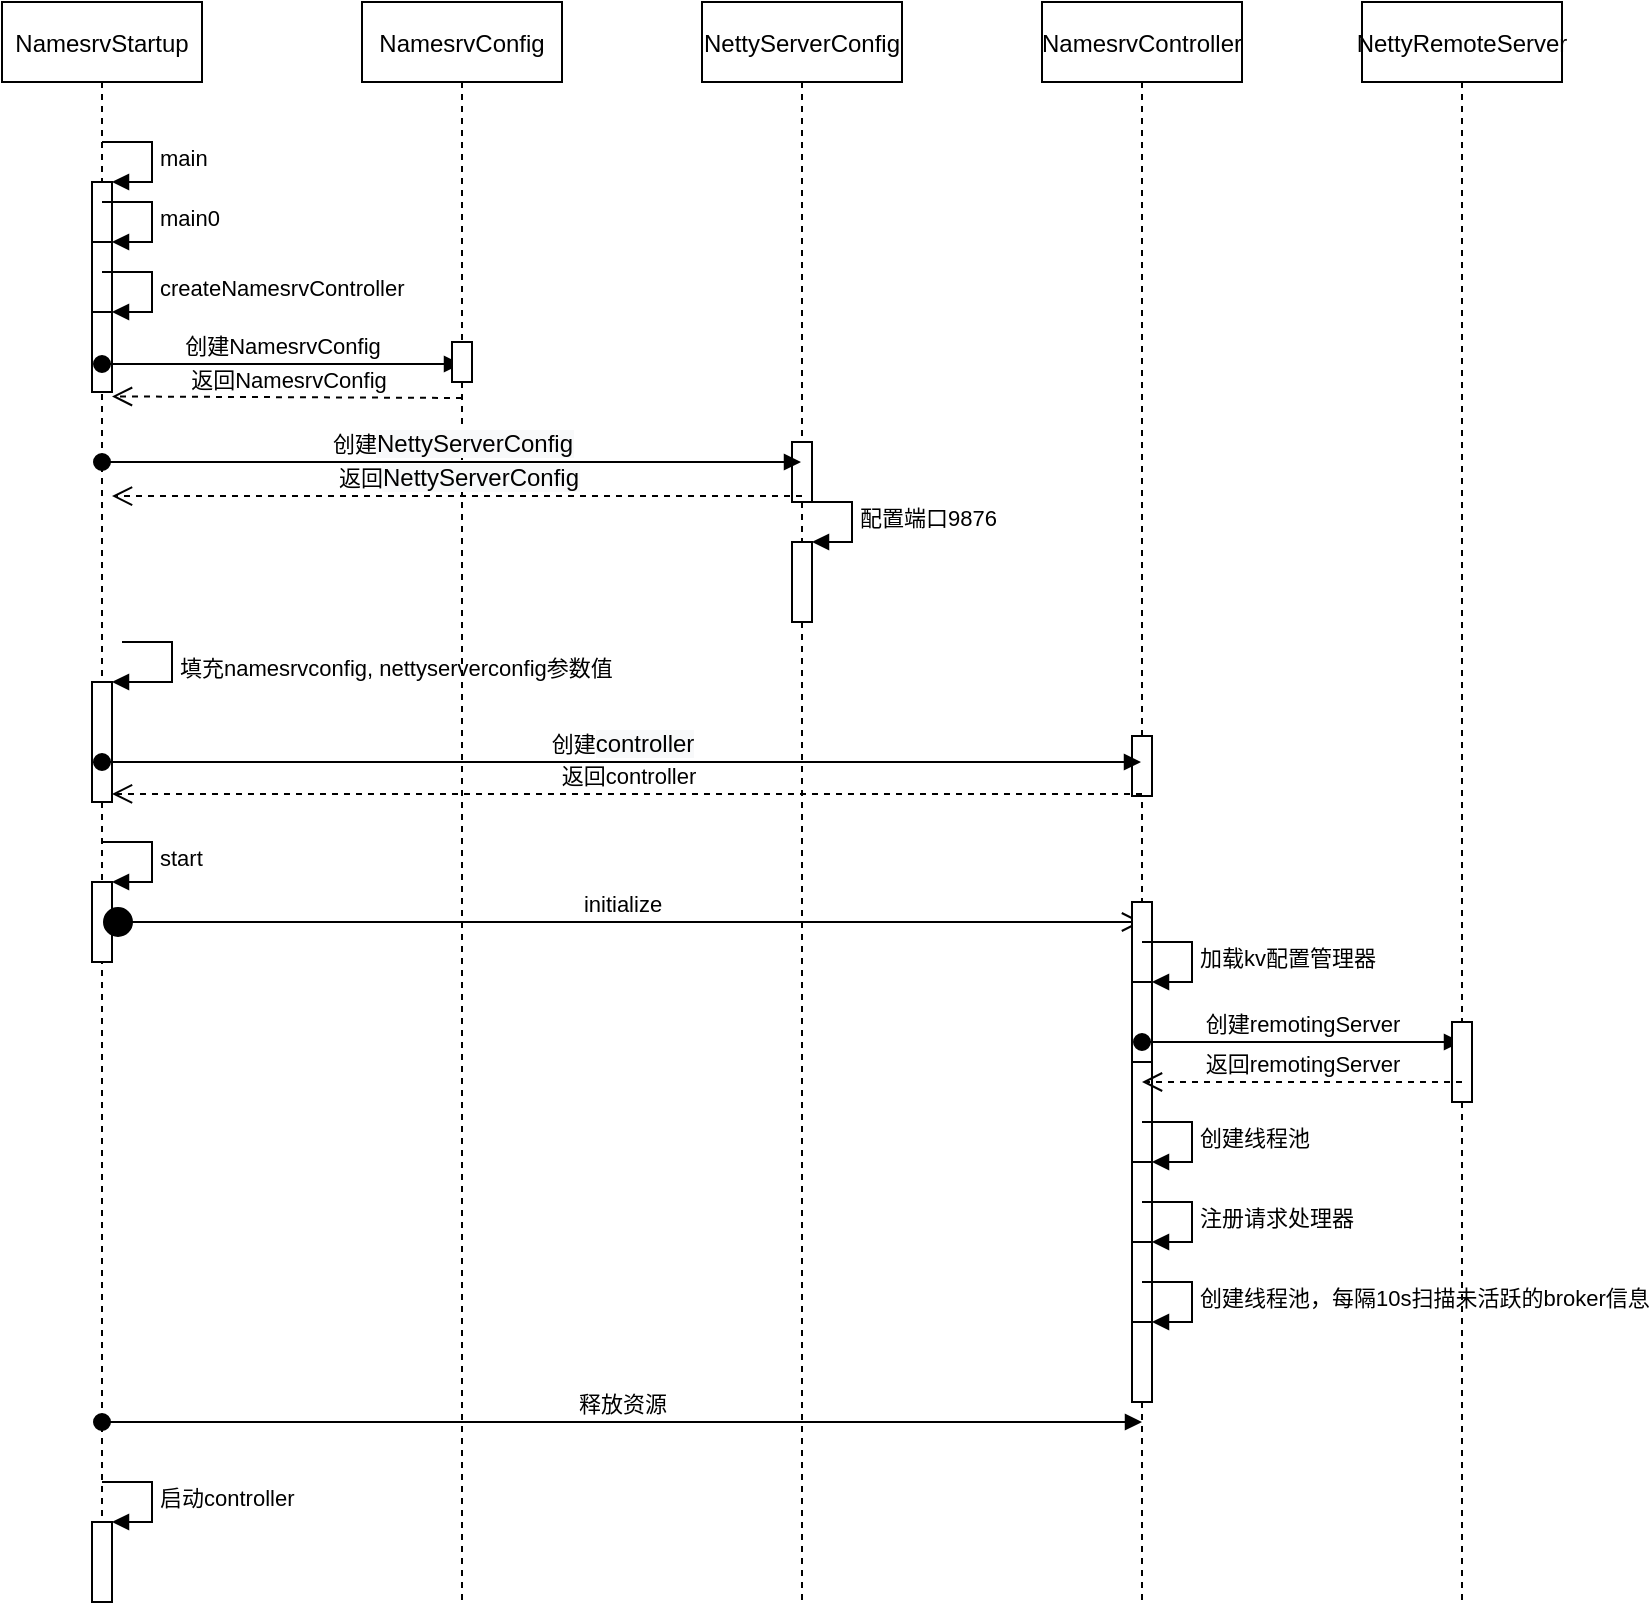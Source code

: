 <mxfile version="13.7.1" type="github">
  <diagram id="kgpKYQtTHZ0yAKxKKP6v" name="Page-1">
    <mxGraphModel dx="786" dy="539" grid="1" gridSize="10" guides="1" tooltips="1" connect="1" arrows="1" fold="1" page="1" pageScale="1" pageWidth="850" pageHeight="1100" math="0" shadow="0">
      <root>
        <mxCell id="0" />
        <mxCell id="1" parent="0" />
        <mxCell id="3nuBFxr9cyL0pnOWT2aG-1" value="NamesrvStartup" style="shape=umlLifeline;perimeter=lifelinePerimeter;container=1;collapsible=0;recursiveResize=0;rounded=0;shadow=0;strokeWidth=1;" parent="1" vertex="1">
          <mxGeometry x="120" y="80" width="100" height="800" as="geometry" />
        </mxCell>
        <mxCell id="6hvK9ja1-5LG0Hz0VUYi-7" value="" style="html=1;points=[];perimeter=orthogonalPerimeter;" parent="3nuBFxr9cyL0pnOWT2aG-1" vertex="1">
          <mxGeometry x="45" y="90" width="10" height="40" as="geometry" />
        </mxCell>
        <mxCell id="6hvK9ja1-5LG0Hz0VUYi-8" value="main" style="edgeStyle=orthogonalEdgeStyle;html=1;align=left;spacingLeft=2;endArrow=block;rounded=0;entryX=1;entryY=0;" parent="3nuBFxr9cyL0pnOWT2aG-1" target="6hvK9ja1-5LG0Hz0VUYi-7" edge="1">
          <mxGeometry relative="1" as="geometry">
            <mxPoint x="50" y="70" as="sourcePoint" />
            <Array as="points">
              <mxPoint x="75" y="70" />
            </Array>
          </mxGeometry>
        </mxCell>
        <mxCell id="6hvK9ja1-5LG0Hz0VUYi-9" value="" style="html=1;points=[];perimeter=orthogonalPerimeter;" parent="3nuBFxr9cyL0pnOWT2aG-1" vertex="1">
          <mxGeometry x="45" y="120" width="10" height="40" as="geometry" />
        </mxCell>
        <mxCell id="6hvK9ja1-5LG0Hz0VUYi-10" value="main0" style="edgeStyle=orthogonalEdgeStyle;html=1;align=left;spacingLeft=2;endArrow=block;rounded=0;entryX=1;entryY=0;" parent="3nuBFxr9cyL0pnOWT2aG-1" target="6hvK9ja1-5LG0Hz0VUYi-9" edge="1">
          <mxGeometry relative="1" as="geometry">
            <mxPoint x="50" y="100" as="sourcePoint" />
            <Array as="points">
              <mxPoint x="75" y="100" />
            </Array>
          </mxGeometry>
        </mxCell>
        <mxCell id="6hvK9ja1-5LG0Hz0VUYi-13" value="" style="html=1;points=[];perimeter=orthogonalPerimeter;" parent="3nuBFxr9cyL0pnOWT2aG-1" vertex="1">
          <mxGeometry x="45" y="155" width="10" height="40" as="geometry" />
        </mxCell>
        <mxCell id="6hvK9ja1-5LG0Hz0VUYi-14" value="createNamesrvController" style="edgeStyle=orthogonalEdgeStyle;html=1;align=left;spacingLeft=2;endArrow=block;rounded=0;entryX=1;entryY=0;" parent="3nuBFxr9cyL0pnOWT2aG-1" target="6hvK9ja1-5LG0Hz0VUYi-13" edge="1">
          <mxGeometry relative="1" as="geometry">
            <mxPoint x="50" y="135" as="sourcePoint" />
            <Array as="points">
              <mxPoint x="75" y="135" />
            </Array>
          </mxGeometry>
        </mxCell>
        <mxCell id="6hvK9ja1-5LG0Hz0VUYi-15" value="创建NamesrvConfig" style="html=1;verticalAlign=bottom;startArrow=oval;startFill=1;endArrow=block;startSize=8;" parent="3nuBFxr9cyL0pnOWT2aG-1" edge="1">
          <mxGeometry width="60" relative="1" as="geometry">
            <mxPoint x="50" y="181" as="sourcePoint" />
            <mxPoint x="229.5" y="181" as="targetPoint" />
          </mxGeometry>
        </mxCell>
        <mxCell id="6hvK9ja1-5LG0Hz0VUYi-26" value="" style="html=1;points=[];perimeter=orthogonalPerimeter;" parent="3nuBFxr9cyL0pnOWT2aG-1" vertex="1">
          <mxGeometry x="45" y="340" width="10" height="60" as="geometry" />
        </mxCell>
        <mxCell id="6hvK9ja1-5LG0Hz0VUYi-27" value="填充namesrvconfig, nettyserverconfig参数值" style="edgeStyle=orthogonalEdgeStyle;html=1;align=left;spacingLeft=2;endArrow=block;rounded=0;entryX=1;entryY=0;" parent="3nuBFxr9cyL0pnOWT2aG-1" target="6hvK9ja1-5LG0Hz0VUYi-26" edge="1">
          <mxGeometry relative="1" as="geometry">
            <mxPoint x="60" y="320" as="sourcePoint" />
            <Array as="points">
              <mxPoint x="85" y="320" />
            </Array>
          </mxGeometry>
        </mxCell>
        <mxCell id="6hvK9ja1-5LG0Hz0VUYi-35" value="" style="html=1;points=[];perimeter=orthogonalPerimeter;" parent="3nuBFxr9cyL0pnOWT2aG-1" vertex="1">
          <mxGeometry x="45" y="440" width="10" height="40" as="geometry" />
        </mxCell>
        <mxCell id="6hvK9ja1-5LG0Hz0VUYi-36" value="start" style="edgeStyle=orthogonalEdgeStyle;html=1;align=left;spacingLeft=2;endArrow=block;rounded=0;entryX=1;entryY=0;" parent="3nuBFxr9cyL0pnOWT2aG-1" target="6hvK9ja1-5LG0Hz0VUYi-35" edge="1">
          <mxGeometry relative="1" as="geometry">
            <mxPoint x="50" y="420" as="sourcePoint" />
            <Array as="points">
              <mxPoint x="75" y="420" />
            </Array>
          </mxGeometry>
        </mxCell>
        <mxCell id="6hvK9ja1-5LG0Hz0VUYi-37" value="initialize" style="html=1;verticalAlign=bottom;startArrow=circle;startFill=1;endArrow=open;startSize=6;endSize=8;align=center;" parent="3nuBFxr9cyL0pnOWT2aG-1" edge="1">
          <mxGeometry width="80" relative="1" as="geometry">
            <mxPoint x="50" y="460" as="sourcePoint" />
            <mxPoint x="570" y="460" as="targetPoint" />
          </mxGeometry>
        </mxCell>
        <mxCell id="6hvK9ja1-5LG0Hz0VUYi-57" value="释放资源" style="html=1;verticalAlign=bottom;startArrow=oval;startFill=1;endArrow=block;startSize=8;" parent="3nuBFxr9cyL0pnOWT2aG-1" edge="1">
          <mxGeometry width="60" relative="1" as="geometry">
            <mxPoint x="50" y="710" as="sourcePoint" />
            <mxPoint x="570" y="710" as="targetPoint" />
          </mxGeometry>
        </mxCell>
        <mxCell id="6hvK9ja1-5LG0Hz0VUYi-60" value="" style="html=1;points=[];perimeter=orthogonalPerimeter;" parent="3nuBFxr9cyL0pnOWT2aG-1" vertex="1">
          <mxGeometry x="45" y="760" width="10" height="40" as="geometry" />
        </mxCell>
        <mxCell id="6hvK9ja1-5LG0Hz0VUYi-61" value="启动controller" style="edgeStyle=orthogonalEdgeStyle;html=1;align=left;spacingLeft=2;endArrow=block;rounded=0;entryX=1;entryY=0;" parent="3nuBFxr9cyL0pnOWT2aG-1" target="6hvK9ja1-5LG0Hz0VUYi-60" edge="1">
          <mxGeometry relative="1" as="geometry">
            <mxPoint x="50" y="740" as="sourcePoint" />
            <Array as="points">
              <mxPoint x="75" y="740" />
            </Array>
          </mxGeometry>
        </mxCell>
        <mxCell id="3nuBFxr9cyL0pnOWT2aG-5" value="NamesrvConfig" style="shape=umlLifeline;perimeter=lifelinePerimeter;container=1;collapsible=0;recursiveResize=0;rounded=0;shadow=0;strokeWidth=1;" parent="1" vertex="1">
          <mxGeometry x="300" y="80" width="100" height="800" as="geometry" />
        </mxCell>
        <mxCell id="3nuBFxr9cyL0pnOWT2aG-6" value="" style="points=[];perimeter=orthogonalPerimeter;rounded=0;shadow=0;strokeWidth=1;" parent="3nuBFxr9cyL0pnOWT2aG-5" vertex="1">
          <mxGeometry x="45" y="170" width="10" height="20" as="geometry" />
        </mxCell>
        <mxCell id="6hvK9ja1-5LG0Hz0VUYi-17" value="NettyServerConfig" style="shape=umlLifeline;perimeter=lifelinePerimeter;container=1;collapsible=0;recursiveResize=0;rounded=0;shadow=0;strokeWidth=1;" parent="1" vertex="1">
          <mxGeometry x="470" y="80" width="100" height="800" as="geometry" />
        </mxCell>
        <mxCell id="6hvK9ja1-5LG0Hz0VUYi-18" value="" style="points=[];perimeter=orthogonalPerimeter;rounded=0;shadow=0;strokeWidth=1;" parent="6hvK9ja1-5LG0Hz0VUYi-17" vertex="1">
          <mxGeometry x="45" y="220" width="10" height="30" as="geometry" />
        </mxCell>
        <mxCell id="6hvK9ja1-5LG0Hz0VUYi-20" value="" style="html=1;points=[];perimeter=orthogonalPerimeter;" parent="6hvK9ja1-5LG0Hz0VUYi-17" vertex="1">
          <mxGeometry x="45" y="270" width="10" height="40" as="geometry" />
        </mxCell>
        <mxCell id="6hvK9ja1-5LG0Hz0VUYi-21" value="配置端口9876" style="edgeStyle=orthogonalEdgeStyle;html=1;align=left;spacingLeft=2;endArrow=block;rounded=0;entryX=1;entryY=0;" parent="6hvK9ja1-5LG0Hz0VUYi-17" target="6hvK9ja1-5LG0Hz0VUYi-20" edge="1">
          <mxGeometry relative="1" as="geometry">
            <mxPoint x="50" y="250" as="sourcePoint" />
            <Array as="points">
              <mxPoint x="75" y="250" />
            </Array>
          </mxGeometry>
        </mxCell>
        <mxCell id="6hvK9ja1-5LG0Hz0VUYi-19" value="创建&lt;span style=&quot;font-size: 12px ; background-color: rgb(248 , 249 , 250)&quot;&gt;NettyServerConfig&lt;/span&gt;" style="html=1;verticalAlign=bottom;startArrow=oval;startFill=1;endArrow=block;startSize=8;" parent="1" target="6hvK9ja1-5LG0Hz0VUYi-17" edge="1">
          <mxGeometry width="60" relative="1" as="geometry">
            <mxPoint x="170" y="310" as="sourcePoint" />
            <mxPoint x="349.5" y="310" as="targetPoint" />
          </mxGeometry>
        </mxCell>
        <mxCell id="6hvK9ja1-5LG0Hz0VUYi-22" value="返回&lt;span style=&quot;font-size: 12px ; background-color: rgb(248 , 249 , 250)&quot;&gt;NettyServerConfig&lt;/span&gt;" style="html=1;verticalAlign=bottom;endArrow=open;dashed=1;endSize=8;entryX=1;entryY=0.895;entryDx=0;entryDy=0;entryPerimeter=0;" parent="1" edge="1">
          <mxGeometry relative="1" as="geometry">
            <mxPoint x="520" y="327" as="sourcePoint" />
            <mxPoint x="175" y="327.05" as="targetPoint" />
          </mxGeometry>
        </mxCell>
        <mxCell id="6hvK9ja1-5LG0Hz0VUYi-25" value="返回NamesrvConfig" style="html=1;verticalAlign=bottom;endArrow=open;dashed=1;endSize=8;entryX=1;entryY=0.24;entryDx=0;entryDy=0;entryPerimeter=0;" parent="1" edge="1">
          <mxGeometry relative="1" as="geometry">
            <mxPoint x="350" y="278" as="sourcePoint" />
            <mxPoint x="175" y="277.2" as="targetPoint" />
          </mxGeometry>
        </mxCell>
        <mxCell id="6hvK9ja1-5LG0Hz0VUYi-28" value="NamesrvController" style="shape=umlLifeline;perimeter=lifelinePerimeter;container=1;collapsible=0;recursiveResize=0;rounded=0;shadow=0;strokeWidth=1;" parent="1" vertex="1">
          <mxGeometry x="640" y="80" width="100" height="800" as="geometry" />
        </mxCell>
        <mxCell id="6hvK9ja1-5LG0Hz0VUYi-33" value="" style="points=[];perimeter=orthogonalPerimeter;rounded=0;shadow=0;strokeWidth=1;" parent="6hvK9ja1-5LG0Hz0VUYi-28" vertex="1">
          <mxGeometry x="45" y="367" width="10" height="30" as="geometry" />
        </mxCell>
        <mxCell id="6hvK9ja1-5LG0Hz0VUYi-38" value="" style="points=[];perimeter=orthogonalPerimeter;rounded=0;shadow=0;strokeWidth=1;" parent="6hvK9ja1-5LG0Hz0VUYi-28" vertex="1">
          <mxGeometry x="45" y="450" width="10" height="140" as="geometry" />
        </mxCell>
        <mxCell id="6hvK9ja1-5LG0Hz0VUYi-39" value="" style="html=1;points=[];perimeter=orthogonalPerimeter;" parent="6hvK9ja1-5LG0Hz0VUYi-28" vertex="1">
          <mxGeometry x="45" y="490" width="10" height="40" as="geometry" />
        </mxCell>
        <mxCell id="6hvK9ja1-5LG0Hz0VUYi-40" value="加载kv配置管理器" style="edgeStyle=orthogonalEdgeStyle;html=1;align=left;spacingLeft=2;endArrow=block;rounded=0;entryX=1;entryY=0;" parent="6hvK9ja1-5LG0Hz0VUYi-28" target="6hvK9ja1-5LG0Hz0VUYi-39" edge="1">
          <mxGeometry relative="1" as="geometry">
            <mxPoint x="50" y="470" as="sourcePoint" />
            <Array as="points">
              <mxPoint x="75" y="470" />
            </Array>
          </mxGeometry>
        </mxCell>
        <mxCell id="6hvK9ja1-5LG0Hz0VUYi-46" value="创建remotingServer" style="html=1;verticalAlign=bottom;startArrow=oval;startFill=1;endArrow=block;startSize=8;" parent="6hvK9ja1-5LG0Hz0VUYi-28" target="6hvK9ja1-5LG0Hz0VUYi-41" edge="1">
          <mxGeometry width="60" relative="1" as="geometry">
            <mxPoint x="50" y="520" as="sourcePoint" />
            <mxPoint x="110" y="520" as="targetPoint" />
          </mxGeometry>
        </mxCell>
        <mxCell id="6hvK9ja1-5LG0Hz0VUYi-50" value="" style="html=1;points=[];perimeter=orthogonalPerimeter;" parent="6hvK9ja1-5LG0Hz0VUYi-28" vertex="1">
          <mxGeometry x="45" y="580" width="10" height="40" as="geometry" />
        </mxCell>
        <mxCell id="6hvK9ja1-5LG0Hz0VUYi-51" value="创建线程池" style="edgeStyle=orthogonalEdgeStyle;html=1;align=left;spacingLeft=2;endArrow=block;rounded=0;entryX=1;entryY=0;" parent="6hvK9ja1-5LG0Hz0VUYi-28" target="6hvK9ja1-5LG0Hz0VUYi-50" edge="1">
          <mxGeometry relative="1" as="geometry">
            <mxPoint x="50" y="560" as="sourcePoint" />
            <Array as="points">
              <mxPoint x="75" y="560" />
            </Array>
          </mxGeometry>
        </mxCell>
        <mxCell id="6hvK9ja1-5LG0Hz0VUYi-53" value="" style="html=1;points=[];perimeter=orthogonalPerimeter;" parent="6hvK9ja1-5LG0Hz0VUYi-28" vertex="1">
          <mxGeometry x="45" y="620" width="10" height="40" as="geometry" />
        </mxCell>
        <mxCell id="6hvK9ja1-5LG0Hz0VUYi-54" value="注册请求处理器" style="edgeStyle=orthogonalEdgeStyle;html=1;align=left;spacingLeft=2;endArrow=block;rounded=0;entryX=1;entryY=0;" parent="6hvK9ja1-5LG0Hz0VUYi-28" target="6hvK9ja1-5LG0Hz0VUYi-53" edge="1">
          <mxGeometry relative="1" as="geometry">
            <mxPoint x="50" y="600" as="sourcePoint" />
            <Array as="points">
              <mxPoint x="75" y="600" />
            </Array>
          </mxGeometry>
        </mxCell>
        <mxCell id="6hvK9ja1-5LG0Hz0VUYi-55" value="" style="html=1;points=[];perimeter=orthogonalPerimeter;" parent="6hvK9ja1-5LG0Hz0VUYi-28" vertex="1">
          <mxGeometry x="45" y="660" width="10" height="40" as="geometry" />
        </mxCell>
        <mxCell id="6hvK9ja1-5LG0Hz0VUYi-56" value="创建线程池，每隔10s扫描未活跃的broker信息" style="edgeStyle=orthogonalEdgeStyle;html=1;align=left;spacingLeft=2;endArrow=block;rounded=0;entryX=1;entryY=0;" parent="6hvK9ja1-5LG0Hz0VUYi-28" target="6hvK9ja1-5LG0Hz0VUYi-55" edge="1">
          <mxGeometry relative="1" as="geometry">
            <mxPoint x="50" y="640" as="sourcePoint" />
            <Array as="points">
              <mxPoint x="75" y="640" />
            </Array>
          </mxGeometry>
        </mxCell>
        <mxCell id="6hvK9ja1-5LG0Hz0VUYi-32" value="创建&lt;span style=&quot;font-size: 12px ; background-color: rgb(248 , 249 , 250)&quot;&gt;controller&lt;/span&gt;" style="html=1;verticalAlign=bottom;startArrow=oval;startFill=1;endArrow=block;startSize=8;" parent="1" target="6hvK9ja1-5LG0Hz0VUYi-28" edge="1">
          <mxGeometry width="60" relative="1" as="geometry">
            <mxPoint x="170" y="460" as="sourcePoint" />
            <mxPoint x="519.5" y="460" as="targetPoint" />
          </mxGeometry>
        </mxCell>
        <mxCell id="6hvK9ja1-5LG0Hz0VUYi-34" value="返回controller" style="html=1;verticalAlign=bottom;endArrow=open;dashed=1;endSize=8;entryX=1;entryY=0.615;entryDx=0;entryDy=0;entryPerimeter=0;" parent="1" edge="1">
          <mxGeometry relative="1" as="geometry">
            <mxPoint x="690" y="476" as="sourcePoint" />
            <mxPoint x="175" y="475.95" as="targetPoint" />
          </mxGeometry>
        </mxCell>
        <mxCell id="6hvK9ja1-5LG0Hz0VUYi-41" value="NettyRemoteServer" style="shape=umlLifeline;perimeter=lifelinePerimeter;container=1;collapsible=0;recursiveResize=0;rounded=0;shadow=0;strokeWidth=1;" parent="1" vertex="1">
          <mxGeometry x="800" y="80" width="100" height="800" as="geometry" />
        </mxCell>
        <mxCell id="6hvK9ja1-5LG0Hz0VUYi-49" value="" style="html=1;points=[];perimeter=orthogonalPerimeter;" parent="6hvK9ja1-5LG0Hz0VUYi-41" vertex="1">
          <mxGeometry x="45" y="510" width="10" height="40" as="geometry" />
        </mxCell>
        <mxCell id="6hvK9ja1-5LG0Hz0VUYi-47" value="返回remotingServer" style="html=1;verticalAlign=bottom;endArrow=open;dashed=1;endSize=8;" parent="1" target="6hvK9ja1-5LG0Hz0VUYi-28" edge="1">
          <mxGeometry relative="1" as="geometry">
            <mxPoint x="850" y="620" as="sourcePoint" />
            <mxPoint x="770" y="620" as="targetPoint" />
          </mxGeometry>
        </mxCell>
      </root>
    </mxGraphModel>
  </diagram>
</mxfile>
